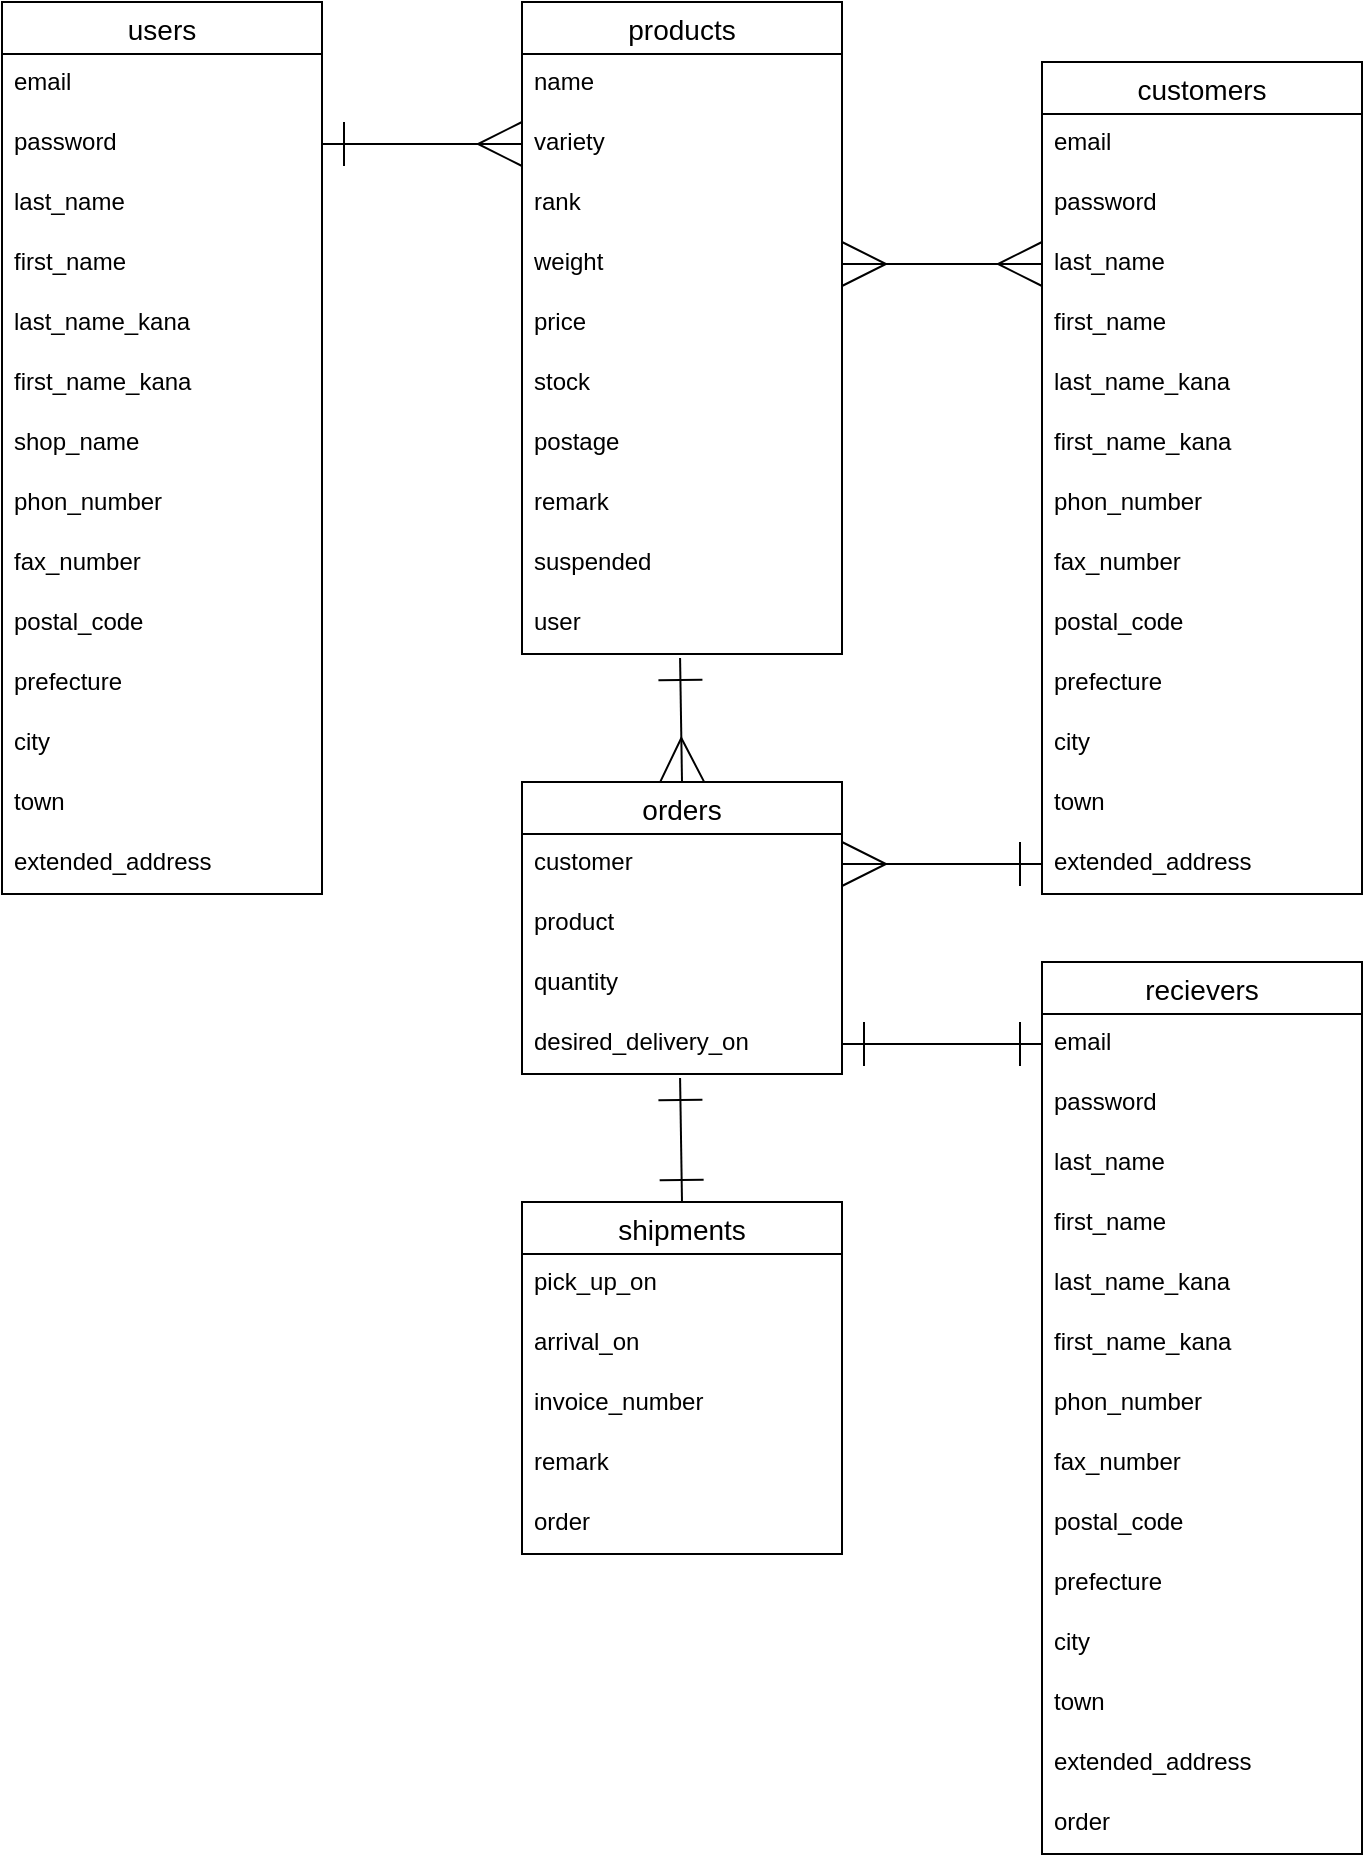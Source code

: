 <mxfile>
    <diagram id="cY3Y0wcaHIyRE91AAzdE" name="ページ1">
        <mxGraphModel dx="616" dy="571" grid="1" gridSize="10" guides="1" tooltips="1" connect="1" arrows="1" fold="1" page="1" pageScale="1" pageWidth="827" pageHeight="1169" math="0" shadow="0">
            <root>
                <mxCell id="0"/>
                <mxCell id="1" parent="0"/>
                <mxCell id="2" value="users" style="swimlane;fontStyle=0;childLayout=stackLayout;horizontal=1;startSize=26;horizontalStack=0;resizeParent=1;resizeParentMax=0;resizeLast=0;collapsible=1;marginBottom=0;align=center;fontSize=14;" vertex="1" parent="1">
                    <mxGeometry x="40" y="40" width="160" height="446" as="geometry"/>
                </mxCell>
                <mxCell id="3" value="email" style="text;strokeColor=none;fillColor=none;spacingLeft=4;spacingRight=4;overflow=hidden;rotatable=0;points=[[0,0.5],[1,0.5]];portConstraint=eastwest;fontSize=12;" vertex="1" parent="2">
                    <mxGeometry y="26" width="160" height="30" as="geometry"/>
                </mxCell>
                <mxCell id="4" value="password" style="text;strokeColor=none;fillColor=none;spacingLeft=4;spacingRight=4;overflow=hidden;rotatable=0;points=[[0,0.5],[1,0.5]];portConstraint=eastwest;fontSize=12;" vertex="1" parent="2">
                    <mxGeometry y="56" width="160" height="30" as="geometry"/>
                </mxCell>
                <mxCell id="5" value="last_name" style="text;strokeColor=none;fillColor=none;spacingLeft=4;spacingRight=4;overflow=hidden;rotatable=0;points=[[0,0.5],[1,0.5]];portConstraint=eastwest;fontSize=12;" vertex="1" parent="2">
                    <mxGeometry y="86" width="160" height="30" as="geometry"/>
                </mxCell>
                <mxCell id="8" value="first_name" style="text;strokeColor=none;fillColor=none;spacingLeft=4;spacingRight=4;overflow=hidden;rotatable=0;points=[[0,0.5],[1,0.5]];portConstraint=eastwest;fontSize=12;" vertex="1" parent="2">
                    <mxGeometry y="116" width="160" height="30" as="geometry"/>
                </mxCell>
                <mxCell id="7" value="last_name_kana" style="text;strokeColor=none;fillColor=none;spacingLeft=4;spacingRight=4;overflow=hidden;rotatable=0;points=[[0,0.5],[1,0.5]];portConstraint=eastwest;fontSize=12;" vertex="1" parent="2">
                    <mxGeometry y="146" width="160" height="30" as="geometry"/>
                </mxCell>
                <mxCell id="6" value="first_name_kana" style="text;strokeColor=none;fillColor=none;spacingLeft=4;spacingRight=4;overflow=hidden;rotatable=0;points=[[0,0.5],[1,0.5]];portConstraint=eastwest;fontSize=12;" vertex="1" parent="2">
                    <mxGeometry y="176" width="160" height="30" as="geometry"/>
                </mxCell>
                <mxCell id="12" value="shop_name" style="text;strokeColor=none;fillColor=none;spacingLeft=4;spacingRight=4;overflow=hidden;rotatable=0;points=[[0,0.5],[1,0.5]];portConstraint=eastwest;fontSize=12;" vertex="1" parent="2">
                    <mxGeometry y="206" width="160" height="30" as="geometry"/>
                </mxCell>
                <mxCell id="11" value="phon_number" style="text;strokeColor=none;fillColor=none;spacingLeft=4;spacingRight=4;overflow=hidden;rotatable=0;points=[[0,0.5],[1,0.5]];portConstraint=eastwest;fontSize=12;" vertex="1" parent="2">
                    <mxGeometry y="236" width="160" height="30" as="geometry"/>
                </mxCell>
                <mxCell id="10" value="fax_number" style="text;strokeColor=none;fillColor=none;spacingLeft=4;spacingRight=4;overflow=hidden;rotatable=0;points=[[0,0.5],[1,0.5]];portConstraint=eastwest;fontSize=12;" vertex="1" parent="2">
                    <mxGeometry y="266" width="160" height="30" as="geometry"/>
                </mxCell>
                <mxCell id="9" value="postal_code" style="text;strokeColor=none;fillColor=none;spacingLeft=4;spacingRight=4;overflow=hidden;rotatable=0;points=[[0,0.5],[1,0.5]];portConstraint=eastwest;fontSize=12;" vertex="1" parent="2">
                    <mxGeometry y="296" width="160" height="30" as="geometry"/>
                </mxCell>
                <mxCell id="17" value="prefecture" style="text;strokeColor=none;fillColor=none;spacingLeft=4;spacingRight=4;overflow=hidden;rotatable=0;points=[[0,0.5],[1,0.5]];portConstraint=eastwest;fontSize=12;" vertex="1" parent="2">
                    <mxGeometry y="326" width="160" height="30" as="geometry"/>
                </mxCell>
                <mxCell id="16" value="city" style="text;strokeColor=none;fillColor=none;spacingLeft=4;spacingRight=4;overflow=hidden;rotatable=0;points=[[0,0.5],[1,0.5]];portConstraint=eastwest;fontSize=12;" vertex="1" parent="2">
                    <mxGeometry y="356" width="160" height="30" as="geometry"/>
                </mxCell>
                <mxCell id="15" value="town" style="text;strokeColor=none;fillColor=none;spacingLeft=4;spacingRight=4;overflow=hidden;rotatable=0;points=[[0,0.5],[1,0.5]];portConstraint=eastwest;fontSize=12;" vertex="1" parent="2">
                    <mxGeometry y="386" width="160" height="30" as="geometry"/>
                </mxCell>
                <mxCell id="13" value="extended_address" style="text;strokeColor=none;fillColor=none;spacingLeft=4;spacingRight=4;overflow=hidden;rotatable=0;points=[[0,0.5],[1,0.5]];portConstraint=eastwest;fontSize=12;" vertex="1" parent="2">
                    <mxGeometry y="416" width="160" height="30" as="geometry"/>
                </mxCell>
                <mxCell id="18" value="customers" style="swimlane;fontStyle=0;childLayout=stackLayout;horizontal=1;startSize=26;horizontalStack=0;resizeParent=1;resizeParentMax=0;resizeLast=0;collapsible=1;marginBottom=0;align=center;fontSize=14;" vertex="1" parent="1">
                    <mxGeometry x="560" y="70" width="160" height="416" as="geometry"/>
                </mxCell>
                <mxCell id="19" value="email" style="text;strokeColor=none;fillColor=none;spacingLeft=4;spacingRight=4;overflow=hidden;rotatable=0;points=[[0,0.5],[1,0.5]];portConstraint=eastwest;fontSize=12;" vertex="1" parent="18">
                    <mxGeometry y="26" width="160" height="30" as="geometry"/>
                </mxCell>
                <mxCell id="20" value="password" style="text;strokeColor=none;fillColor=none;spacingLeft=4;spacingRight=4;overflow=hidden;rotatable=0;points=[[0,0.5],[1,0.5]];portConstraint=eastwest;fontSize=12;" vertex="1" parent="18">
                    <mxGeometry y="56" width="160" height="30" as="geometry"/>
                </mxCell>
                <mxCell id="21" value="last_name" style="text;strokeColor=none;fillColor=none;spacingLeft=4;spacingRight=4;overflow=hidden;rotatable=0;points=[[0,0.5],[1,0.5]];portConstraint=eastwest;fontSize=12;" vertex="1" parent="18">
                    <mxGeometry y="86" width="160" height="30" as="geometry"/>
                </mxCell>
                <mxCell id="22" value="first_name" style="text;strokeColor=none;fillColor=none;spacingLeft=4;spacingRight=4;overflow=hidden;rotatable=0;points=[[0,0.5],[1,0.5]];portConstraint=eastwest;fontSize=12;" vertex="1" parent="18">
                    <mxGeometry y="116" width="160" height="30" as="geometry"/>
                </mxCell>
                <mxCell id="23" value="last_name_kana" style="text;strokeColor=none;fillColor=none;spacingLeft=4;spacingRight=4;overflow=hidden;rotatable=0;points=[[0,0.5],[1,0.5]];portConstraint=eastwest;fontSize=12;" vertex="1" parent="18">
                    <mxGeometry y="146" width="160" height="30" as="geometry"/>
                </mxCell>
                <mxCell id="24" value="first_name_kana" style="text;strokeColor=none;fillColor=none;spacingLeft=4;spacingRight=4;overflow=hidden;rotatable=0;points=[[0,0.5],[1,0.5]];portConstraint=eastwest;fontSize=12;" vertex="1" parent="18">
                    <mxGeometry y="176" width="160" height="30" as="geometry"/>
                </mxCell>
                <mxCell id="26" value="phon_number" style="text;strokeColor=none;fillColor=none;spacingLeft=4;spacingRight=4;overflow=hidden;rotatable=0;points=[[0,0.5],[1,0.5]];portConstraint=eastwest;fontSize=12;" vertex="1" parent="18">
                    <mxGeometry y="206" width="160" height="30" as="geometry"/>
                </mxCell>
                <mxCell id="27" value="fax_number" style="text;strokeColor=none;fillColor=none;spacingLeft=4;spacingRight=4;overflow=hidden;rotatable=0;points=[[0,0.5],[1,0.5]];portConstraint=eastwest;fontSize=12;" vertex="1" parent="18">
                    <mxGeometry y="236" width="160" height="30" as="geometry"/>
                </mxCell>
                <mxCell id="28" value="postal_code" style="text;strokeColor=none;fillColor=none;spacingLeft=4;spacingRight=4;overflow=hidden;rotatable=0;points=[[0,0.5],[1,0.5]];portConstraint=eastwest;fontSize=12;" vertex="1" parent="18">
                    <mxGeometry y="266" width="160" height="30" as="geometry"/>
                </mxCell>
                <mxCell id="29" value="prefecture" style="text;strokeColor=none;fillColor=none;spacingLeft=4;spacingRight=4;overflow=hidden;rotatable=0;points=[[0,0.5],[1,0.5]];portConstraint=eastwest;fontSize=12;" vertex="1" parent="18">
                    <mxGeometry y="296" width="160" height="30" as="geometry"/>
                </mxCell>
                <mxCell id="30" value="city" style="text;strokeColor=none;fillColor=none;spacingLeft=4;spacingRight=4;overflow=hidden;rotatable=0;points=[[0,0.5],[1,0.5]];portConstraint=eastwest;fontSize=12;" vertex="1" parent="18">
                    <mxGeometry y="326" width="160" height="30" as="geometry"/>
                </mxCell>
                <mxCell id="31" value="town" style="text;strokeColor=none;fillColor=none;spacingLeft=4;spacingRight=4;overflow=hidden;rotatable=0;points=[[0,0.5],[1,0.5]];portConstraint=eastwest;fontSize=12;" vertex="1" parent="18">
                    <mxGeometry y="356" width="160" height="30" as="geometry"/>
                </mxCell>
                <mxCell id="32" value="extended_address" style="text;strokeColor=none;fillColor=none;spacingLeft=4;spacingRight=4;overflow=hidden;rotatable=0;points=[[0,0.5],[1,0.5]];portConstraint=eastwest;fontSize=12;" vertex="1" parent="18">
                    <mxGeometry y="386" width="160" height="30" as="geometry"/>
                </mxCell>
                <mxCell id="33" value="products" style="swimlane;fontStyle=0;childLayout=stackLayout;horizontal=1;startSize=26;horizontalStack=0;resizeParent=1;resizeParentMax=0;resizeLast=0;collapsible=1;marginBottom=0;align=center;fontSize=14;" vertex="1" parent="1">
                    <mxGeometry x="300" y="40" width="160" height="326" as="geometry"/>
                </mxCell>
                <mxCell id="34" value="name" style="text;strokeColor=none;fillColor=none;spacingLeft=4;spacingRight=4;overflow=hidden;rotatable=0;points=[[0,0.5],[1,0.5]];portConstraint=eastwest;fontSize=12;" vertex="1" parent="33">
                    <mxGeometry y="26" width="160" height="30" as="geometry"/>
                </mxCell>
                <mxCell id="35" value="variety" style="text;strokeColor=none;fillColor=none;spacingLeft=4;spacingRight=4;overflow=hidden;rotatable=0;points=[[0,0.5],[1,0.5]];portConstraint=eastwest;fontSize=12;" vertex="1" parent="33">
                    <mxGeometry y="56" width="160" height="30" as="geometry"/>
                </mxCell>
                <mxCell id="36" value="rank" style="text;strokeColor=none;fillColor=none;spacingLeft=4;spacingRight=4;overflow=hidden;rotatable=0;points=[[0,0.5],[1,0.5]];portConstraint=eastwest;fontSize=12;" vertex="1" parent="33">
                    <mxGeometry y="86" width="160" height="30" as="geometry"/>
                </mxCell>
                <mxCell id="42" value="weight" style="text;strokeColor=none;fillColor=none;spacingLeft=4;spacingRight=4;overflow=hidden;rotatable=0;points=[[0,0.5],[1,0.5]];portConstraint=eastwest;fontSize=12;" vertex="1" parent="33">
                    <mxGeometry y="116" width="160" height="30" as="geometry"/>
                </mxCell>
                <mxCell id="41" value="price" style="text;strokeColor=none;fillColor=none;spacingLeft=4;spacingRight=4;overflow=hidden;rotatable=0;points=[[0,0.5],[1,0.5]];portConstraint=eastwest;fontSize=12;" vertex="1" parent="33">
                    <mxGeometry y="146" width="160" height="30" as="geometry"/>
                </mxCell>
                <mxCell id="40" value="stock" style="text;strokeColor=none;fillColor=none;spacingLeft=4;spacingRight=4;overflow=hidden;rotatable=0;points=[[0,0.5],[1,0.5]];portConstraint=eastwest;fontSize=12;" vertex="1" parent="33">
                    <mxGeometry y="176" width="160" height="30" as="geometry"/>
                </mxCell>
                <mxCell id="39" value="postage" style="text;strokeColor=none;fillColor=none;spacingLeft=4;spacingRight=4;overflow=hidden;rotatable=0;points=[[0,0.5],[1,0.5]];portConstraint=eastwest;fontSize=12;" vertex="1" parent="33">
                    <mxGeometry y="206" width="160" height="30" as="geometry"/>
                </mxCell>
                <mxCell id="38" value="remark" style="text;strokeColor=none;fillColor=none;spacingLeft=4;spacingRight=4;overflow=hidden;rotatable=0;points=[[0,0.5],[1,0.5]];portConstraint=eastwest;fontSize=12;" vertex="1" parent="33">
                    <mxGeometry y="236" width="160" height="30" as="geometry"/>
                </mxCell>
                <mxCell id="37" value="suspended" style="text;strokeColor=none;fillColor=none;spacingLeft=4;spacingRight=4;overflow=hidden;rotatable=0;points=[[0,0.5],[1,0.5]];portConstraint=eastwest;fontSize=12;" vertex="1" parent="33">
                    <mxGeometry y="266" width="160" height="30" as="geometry"/>
                </mxCell>
                <mxCell id="43" value="user" style="text;strokeColor=none;fillColor=none;spacingLeft=4;spacingRight=4;overflow=hidden;rotatable=0;points=[[0,0.5],[1,0.5]];portConstraint=eastwest;fontSize=12;" vertex="1" parent="33">
                    <mxGeometry y="296" width="160" height="30" as="geometry"/>
                </mxCell>
                <mxCell id="74" style="edgeStyle=none;html=1;exitX=0.5;exitY=0;exitDx=0;exitDy=0;entryX=0.494;entryY=1.067;entryDx=0;entryDy=0;entryPerimeter=0;startArrow=ERmany;startFill=0;endArrow=ERone;endFill=0;startSize=20;endSize=20;strokeWidth=1;" edge="1" parent="1" source="44" target="43">
                    <mxGeometry relative="1" as="geometry"/>
                </mxCell>
                <mxCell id="44" value="orders" style="swimlane;fontStyle=0;childLayout=stackLayout;horizontal=1;startSize=26;horizontalStack=0;resizeParent=1;resizeParentMax=0;resizeLast=0;collapsible=1;marginBottom=0;align=center;fontSize=14;" vertex="1" parent="1">
                    <mxGeometry x="300" y="430" width="160" height="146" as="geometry"/>
                </mxCell>
                <mxCell id="45" value="customer" style="text;strokeColor=none;fillColor=none;spacingLeft=4;spacingRight=4;overflow=hidden;rotatable=0;points=[[0,0.5],[1,0.5]];portConstraint=eastwest;fontSize=12;" vertex="1" parent="44">
                    <mxGeometry y="26" width="160" height="30" as="geometry"/>
                </mxCell>
                <mxCell id="46" value="product" style="text;strokeColor=none;fillColor=none;spacingLeft=4;spacingRight=4;overflow=hidden;rotatable=0;points=[[0,0.5],[1,0.5]];portConstraint=eastwest;fontSize=12;" vertex="1" parent="44">
                    <mxGeometry y="56" width="160" height="30" as="geometry"/>
                </mxCell>
                <mxCell id="47" value="quantity" style="text;strokeColor=none;fillColor=none;spacingLeft=4;spacingRight=4;overflow=hidden;rotatable=0;points=[[0,0.5],[1,0.5]];portConstraint=eastwest;fontSize=12;" vertex="1" parent="44">
                    <mxGeometry y="86" width="160" height="30" as="geometry"/>
                </mxCell>
                <mxCell id="52" value="desired_delivery_on" style="text;strokeColor=none;fillColor=none;spacingLeft=4;spacingRight=4;overflow=hidden;rotatable=0;points=[[0,0.5],[1,0.5]];portConstraint=eastwest;fontSize=12;" vertex="1" parent="44">
                    <mxGeometry y="116" width="160" height="30" as="geometry"/>
                </mxCell>
                <mxCell id="76" style="edgeStyle=none;html=1;exitX=0.5;exitY=0;exitDx=0;exitDy=0;entryX=0.494;entryY=1.067;entryDx=0;entryDy=0;entryPerimeter=0;startArrow=ERone;startFill=0;endArrow=ERone;endFill=0;startSize=20;endSize=20;strokeWidth=1;" edge="1" parent="1" source="48" target="52">
                    <mxGeometry relative="1" as="geometry"/>
                </mxCell>
                <mxCell id="48" value="shipments" style="swimlane;fontStyle=0;childLayout=stackLayout;horizontal=1;startSize=26;horizontalStack=0;resizeParent=1;resizeParentMax=0;resizeLast=0;collapsible=1;marginBottom=0;align=center;fontSize=14;" vertex="1" parent="1">
                    <mxGeometry x="300" y="640" width="160" height="176" as="geometry"/>
                </mxCell>
                <mxCell id="50" value="pick_up_on" style="text;strokeColor=none;fillColor=none;spacingLeft=4;spacingRight=4;overflow=hidden;rotatable=0;points=[[0,0.5],[1,0.5]];portConstraint=eastwest;fontSize=12;" vertex="1" parent="48">
                    <mxGeometry y="26" width="160" height="30" as="geometry"/>
                </mxCell>
                <mxCell id="51" value="arrival_on" style="text;strokeColor=none;fillColor=none;spacingLeft=4;spacingRight=4;overflow=hidden;rotatable=0;points=[[0,0.5],[1,0.5]];portConstraint=eastwest;fontSize=12;" vertex="1" parent="48">
                    <mxGeometry y="56" width="160" height="30" as="geometry"/>
                </mxCell>
                <mxCell id="54" value="invoice_number" style="text;strokeColor=none;fillColor=none;spacingLeft=4;spacingRight=4;overflow=hidden;rotatable=0;points=[[0,0.5],[1,0.5]];portConstraint=eastwest;fontSize=12;" vertex="1" parent="48">
                    <mxGeometry y="86" width="160" height="30" as="geometry"/>
                </mxCell>
                <mxCell id="53" value="remark" style="text;strokeColor=none;fillColor=none;spacingLeft=4;spacingRight=4;overflow=hidden;rotatable=0;points=[[0,0.5],[1,0.5]];portConstraint=eastwest;fontSize=12;" vertex="1" parent="48">
                    <mxGeometry y="116" width="160" height="30" as="geometry"/>
                </mxCell>
                <mxCell id="55" value="order" style="text;strokeColor=none;fillColor=none;spacingLeft=4;spacingRight=4;overflow=hidden;rotatable=0;points=[[0,0.5],[1,0.5]];portConstraint=eastwest;fontSize=12;" vertex="1" parent="48">
                    <mxGeometry y="146" width="160" height="30" as="geometry"/>
                </mxCell>
                <mxCell id="56" value="recievers" style="swimlane;fontStyle=0;childLayout=stackLayout;horizontal=1;startSize=26;horizontalStack=0;resizeParent=1;resizeParentMax=0;resizeLast=0;collapsible=1;marginBottom=0;align=center;fontSize=14;" vertex="1" parent="1">
                    <mxGeometry x="560" y="520" width="160" height="446" as="geometry"/>
                </mxCell>
                <mxCell id="57" value="email" style="text;strokeColor=none;fillColor=none;spacingLeft=4;spacingRight=4;overflow=hidden;rotatable=0;points=[[0,0.5],[1,0.5]];portConstraint=eastwest;fontSize=12;" vertex="1" parent="56">
                    <mxGeometry y="26" width="160" height="30" as="geometry"/>
                </mxCell>
                <mxCell id="58" value="password" style="text;strokeColor=none;fillColor=none;spacingLeft=4;spacingRight=4;overflow=hidden;rotatable=0;points=[[0,0.5],[1,0.5]];portConstraint=eastwest;fontSize=12;" vertex="1" parent="56">
                    <mxGeometry y="56" width="160" height="30" as="geometry"/>
                </mxCell>
                <mxCell id="59" value="last_name" style="text;strokeColor=none;fillColor=none;spacingLeft=4;spacingRight=4;overflow=hidden;rotatable=0;points=[[0,0.5],[1,0.5]];portConstraint=eastwest;fontSize=12;" vertex="1" parent="56">
                    <mxGeometry y="86" width="160" height="30" as="geometry"/>
                </mxCell>
                <mxCell id="60" value="first_name" style="text;strokeColor=none;fillColor=none;spacingLeft=4;spacingRight=4;overflow=hidden;rotatable=0;points=[[0,0.5],[1,0.5]];portConstraint=eastwest;fontSize=12;" vertex="1" parent="56">
                    <mxGeometry y="116" width="160" height="30" as="geometry"/>
                </mxCell>
                <mxCell id="61" value="last_name_kana" style="text;strokeColor=none;fillColor=none;spacingLeft=4;spacingRight=4;overflow=hidden;rotatable=0;points=[[0,0.5],[1,0.5]];portConstraint=eastwest;fontSize=12;" vertex="1" parent="56">
                    <mxGeometry y="146" width="160" height="30" as="geometry"/>
                </mxCell>
                <mxCell id="62" value="first_name_kana" style="text;strokeColor=none;fillColor=none;spacingLeft=4;spacingRight=4;overflow=hidden;rotatable=0;points=[[0,0.5],[1,0.5]];portConstraint=eastwest;fontSize=12;" vertex="1" parent="56">
                    <mxGeometry y="176" width="160" height="30" as="geometry"/>
                </mxCell>
                <mxCell id="63" value="phon_number" style="text;strokeColor=none;fillColor=none;spacingLeft=4;spacingRight=4;overflow=hidden;rotatable=0;points=[[0,0.5],[1,0.5]];portConstraint=eastwest;fontSize=12;" vertex="1" parent="56">
                    <mxGeometry y="206" width="160" height="30" as="geometry"/>
                </mxCell>
                <mxCell id="64" value="fax_number" style="text;strokeColor=none;fillColor=none;spacingLeft=4;spacingRight=4;overflow=hidden;rotatable=0;points=[[0,0.5],[1,0.5]];portConstraint=eastwest;fontSize=12;" vertex="1" parent="56">
                    <mxGeometry y="236" width="160" height="30" as="geometry"/>
                </mxCell>
                <mxCell id="65" value="postal_code" style="text;strokeColor=none;fillColor=none;spacingLeft=4;spacingRight=4;overflow=hidden;rotatable=0;points=[[0,0.5],[1,0.5]];portConstraint=eastwest;fontSize=12;" vertex="1" parent="56">
                    <mxGeometry y="266" width="160" height="30" as="geometry"/>
                </mxCell>
                <mxCell id="66" value="prefecture" style="text;strokeColor=none;fillColor=none;spacingLeft=4;spacingRight=4;overflow=hidden;rotatable=0;points=[[0,0.5],[1,0.5]];portConstraint=eastwest;fontSize=12;" vertex="1" parent="56">
                    <mxGeometry y="296" width="160" height="30" as="geometry"/>
                </mxCell>
                <mxCell id="67" value="city" style="text;strokeColor=none;fillColor=none;spacingLeft=4;spacingRight=4;overflow=hidden;rotatable=0;points=[[0,0.5],[1,0.5]];portConstraint=eastwest;fontSize=12;" vertex="1" parent="56">
                    <mxGeometry y="326" width="160" height="30" as="geometry"/>
                </mxCell>
                <mxCell id="68" value="town" style="text;strokeColor=none;fillColor=none;spacingLeft=4;spacingRight=4;overflow=hidden;rotatable=0;points=[[0,0.5],[1,0.5]];portConstraint=eastwest;fontSize=12;" vertex="1" parent="56">
                    <mxGeometry y="356" width="160" height="30" as="geometry"/>
                </mxCell>
                <mxCell id="69" value="extended_address" style="text;strokeColor=none;fillColor=none;spacingLeft=4;spacingRight=4;overflow=hidden;rotatable=0;points=[[0,0.5],[1,0.5]];portConstraint=eastwest;fontSize=12;" vertex="1" parent="56">
                    <mxGeometry y="386" width="160" height="30" as="geometry"/>
                </mxCell>
                <mxCell id="70" value="order" style="text;strokeColor=none;fillColor=none;spacingLeft=4;spacingRight=4;overflow=hidden;rotatable=0;points=[[0,0.5],[1,0.5]];portConstraint=eastwest;fontSize=12;" vertex="1" parent="56">
                    <mxGeometry y="416" width="160" height="30" as="geometry"/>
                </mxCell>
                <mxCell id="71" style="edgeStyle=none;html=1;exitX=1;exitY=0.5;exitDx=0;exitDy=0;entryX=0;entryY=0.5;entryDx=0;entryDy=0;endArrow=ERmany;endFill=0;startSize=20;startArrow=ERone;startFill=0;strokeWidth=1;endSize=20;" edge="1" parent="1" source="4" target="35">
                    <mxGeometry relative="1" as="geometry"/>
                </mxCell>
                <mxCell id="72" style="edgeStyle=none;html=1;exitX=1;exitY=0.5;exitDx=0;exitDy=0;entryX=0;entryY=0.5;entryDx=0;entryDy=0;startArrow=ERmany;startFill=0;endArrow=ERmany;endFill=0;startSize=20;endSize=20;strokeWidth=1;" edge="1" parent="1" source="42" target="21">
                    <mxGeometry relative="1" as="geometry"/>
                </mxCell>
                <mxCell id="73" style="edgeStyle=none;html=1;exitX=0;exitY=0.5;exitDx=0;exitDy=0;entryX=1;entryY=0.5;entryDx=0;entryDy=0;startArrow=ERone;startFill=0;endArrow=ERmany;endFill=0;startSize=20;endSize=20;strokeWidth=1;" edge="1" parent="1" source="32" target="45">
                    <mxGeometry relative="1" as="geometry"/>
                </mxCell>
                <mxCell id="77" style="edgeStyle=none;html=1;exitX=1;exitY=0.5;exitDx=0;exitDy=0;entryX=0;entryY=0.5;entryDx=0;entryDy=0;startArrow=ERone;startFill=0;endArrow=ERone;endFill=0;startSize=20;endSize=20;strokeWidth=1;" edge="1" parent="1" source="52" target="57">
                    <mxGeometry relative="1" as="geometry"/>
                </mxCell>
            </root>
        </mxGraphModel>
    </diagram>
</mxfile>